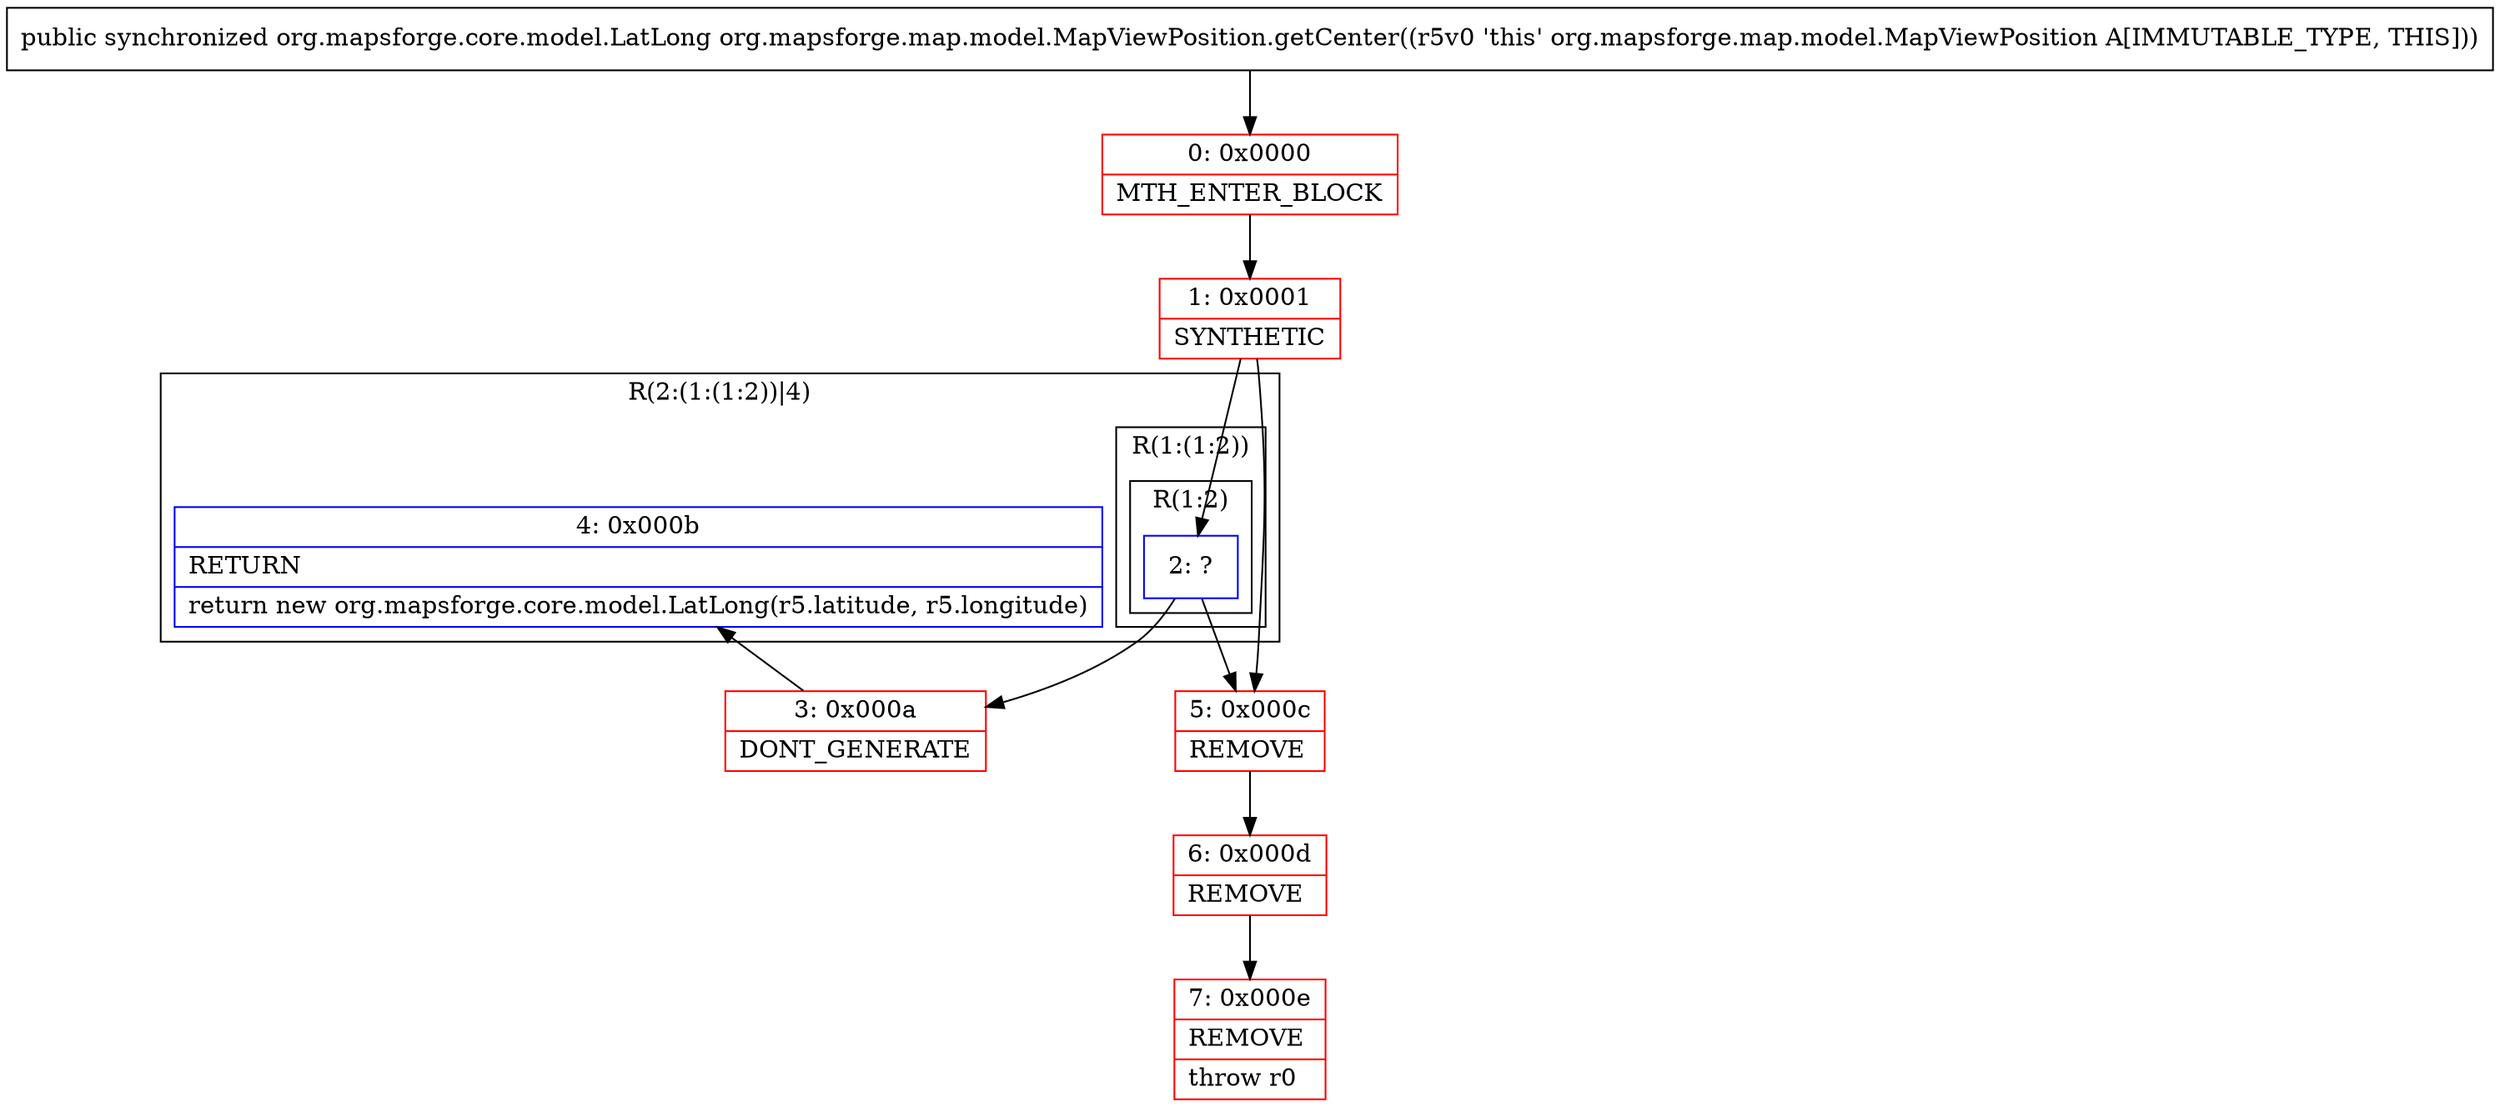 digraph "CFG fororg.mapsforge.map.model.MapViewPosition.getCenter()Lorg\/mapsforge\/core\/model\/LatLong;" {
subgraph cluster_Region_2115313127 {
label = "R(2:(1:(1:2))|4)";
node [shape=record,color=blue];
subgraph cluster_Region_1455893824 {
label = "R(1:(1:2))";
node [shape=record,color=blue];
subgraph cluster_Region_1481607953 {
label = "R(1:2)";
node [shape=record,color=blue];
Node_2 [shape=record,label="{2\:\ ?}"];
}
}
Node_4 [shape=record,label="{4\:\ 0x000b|RETURN\l|return new org.mapsforge.core.model.LatLong(r5.latitude, r5.longitude)\l}"];
}
Node_0 [shape=record,color=red,label="{0\:\ 0x0000|MTH_ENTER_BLOCK\l}"];
Node_1 [shape=record,color=red,label="{1\:\ 0x0001|SYNTHETIC\l}"];
Node_3 [shape=record,color=red,label="{3\:\ 0x000a|DONT_GENERATE\l}"];
Node_5 [shape=record,color=red,label="{5\:\ 0x000c|REMOVE\l}"];
Node_6 [shape=record,color=red,label="{6\:\ 0x000d|REMOVE\l}"];
Node_7 [shape=record,color=red,label="{7\:\ 0x000e|REMOVE\l|throw r0\l}"];
MethodNode[shape=record,label="{public synchronized org.mapsforge.core.model.LatLong org.mapsforge.map.model.MapViewPosition.getCenter((r5v0 'this' org.mapsforge.map.model.MapViewPosition A[IMMUTABLE_TYPE, THIS])) }"];
MethodNode -> Node_0;
Node_2 -> Node_3;
Node_2 -> Node_5;
Node_0 -> Node_1;
Node_1 -> Node_2;
Node_1 -> Node_5;
Node_3 -> Node_4;
Node_5 -> Node_6;
Node_6 -> Node_7;
}

